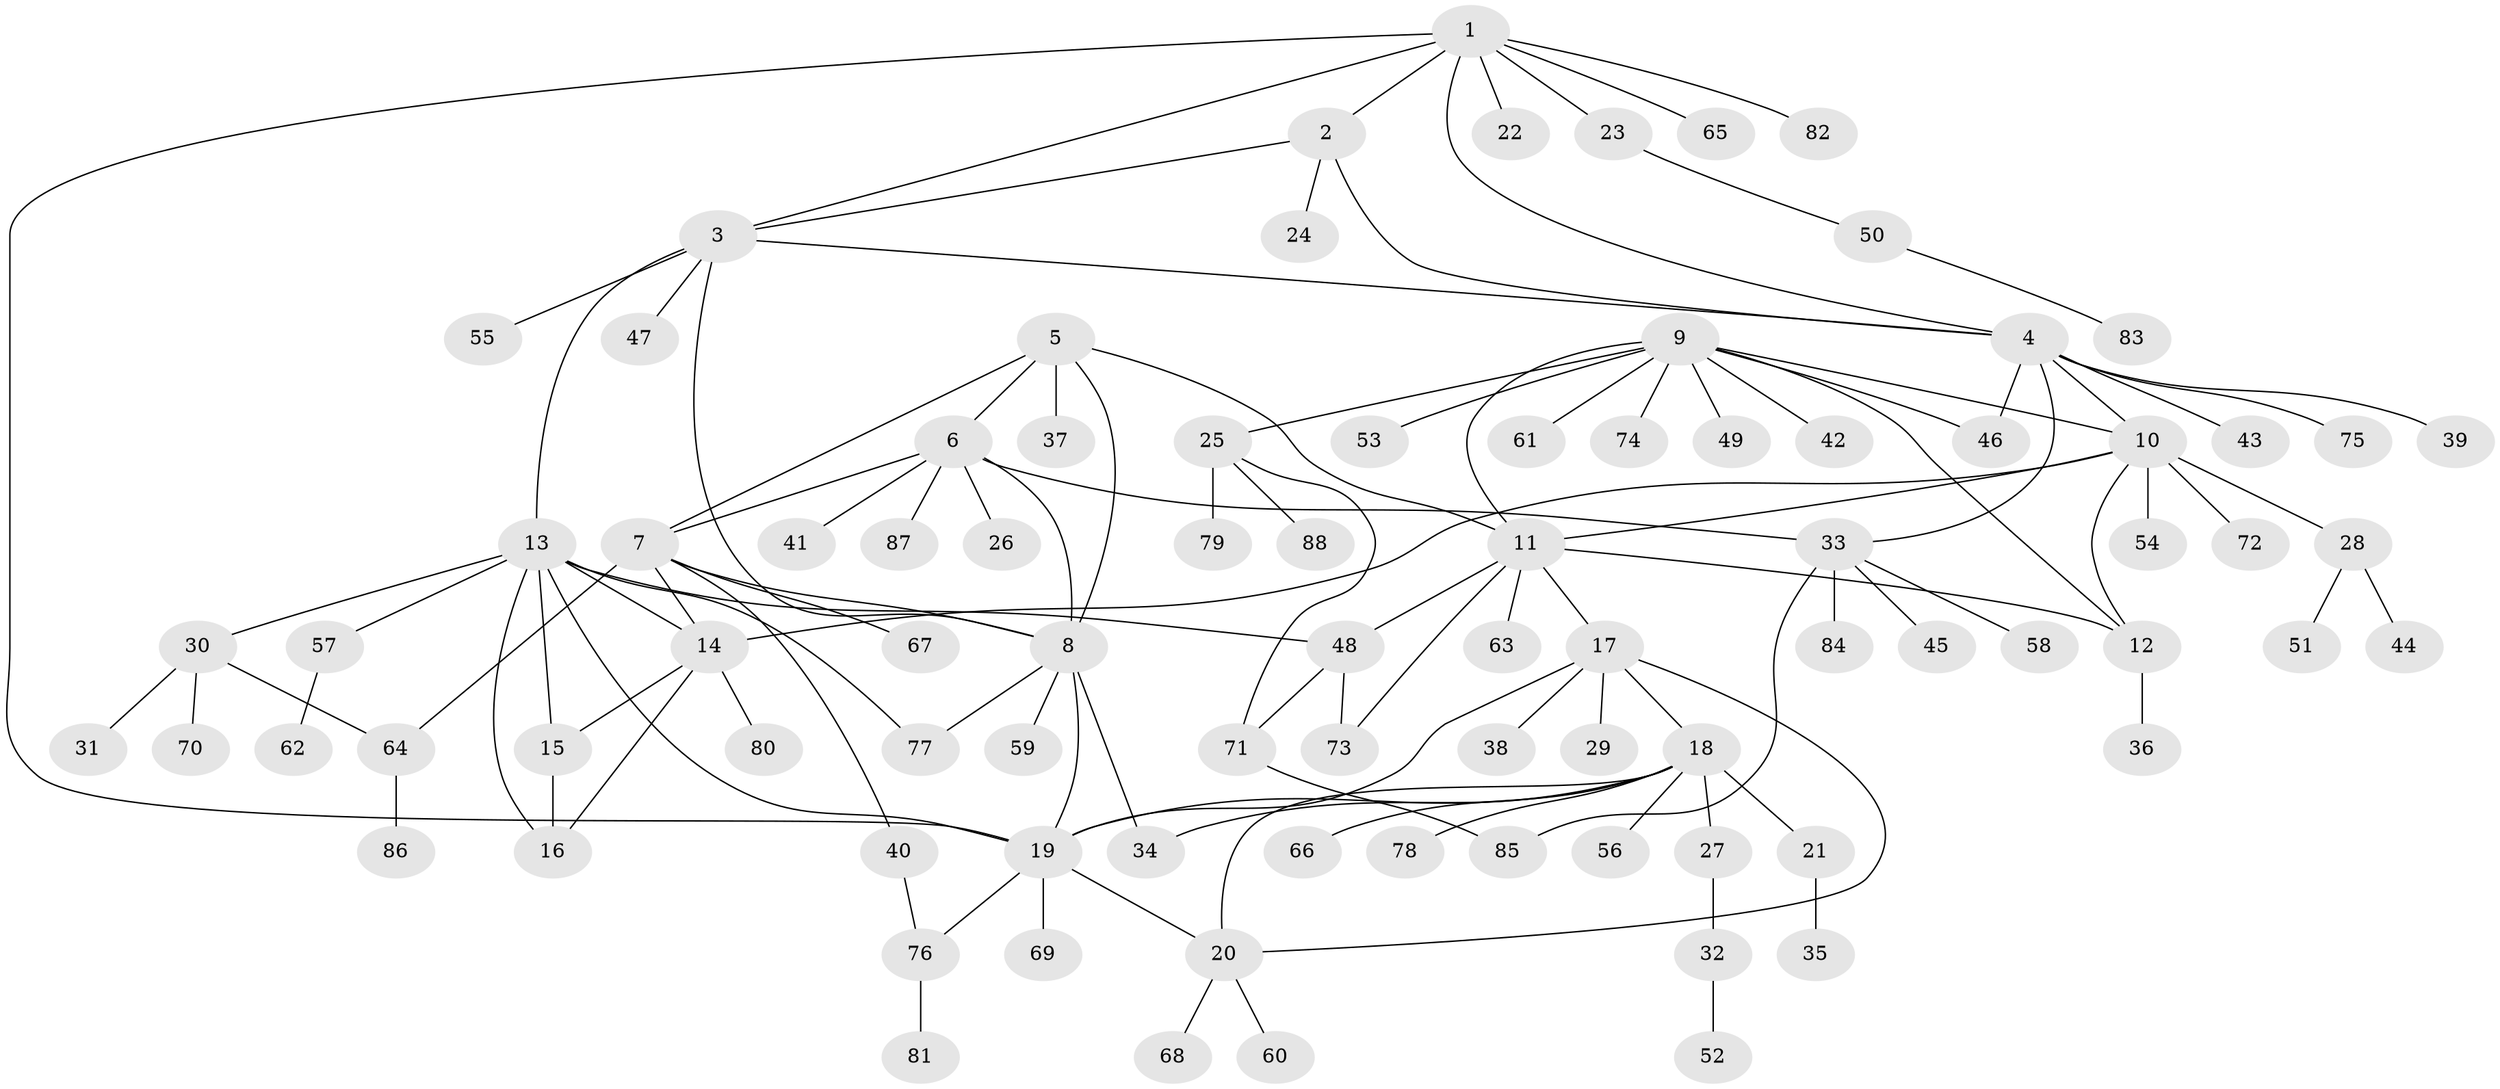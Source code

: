 // Generated by graph-tools (version 1.1) at 2025/37/03/09/25 02:37:12]
// undirected, 88 vertices, 118 edges
graph export_dot {
graph [start="1"]
  node [color=gray90,style=filled];
  1;
  2;
  3;
  4;
  5;
  6;
  7;
  8;
  9;
  10;
  11;
  12;
  13;
  14;
  15;
  16;
  17;
  18;
  19;
  20;
  21;
  22;
  23;
  24;
  25;
  26;
  27;
  28;
  29;
  30;
  31;
  32;
  33;
  34;
  35;
  36;
  37;
  38;
  39;
  40;
  41;
  42;
  43;
  44;
  45;
  46;
  47;
  48;
  49;
  50;
  51;
  52;
  53;
  54;
  55;
  56;
  57;
  58;
  59;
  60;
  61;
  62;
  63;
  64;
  65;
  66;
  67;
  68;
  69;
  70;
  71;
  72;
  73;
  74;
  75;
  76;
  77;
  78;
  79;
  80;
  81;
  82;
  83;
  84;
  85;
  86;
  87;
  88;
  1 -- 2;
  1 -- 3;
  1 -- 4;
  1 -- 19;
  1 -- 22;
  1 -- 23;
  1 -- 65;
  1 -- 82;
  2 -- 3;
  2 -- 4;
  2 -- 24;
  3 -- 4;
  3 -- 8;
  3 -- 13;
  3 -- 47;
  3 -- 55;
  4 -- 10;
  4 -- 33;
  4 -- 39;
  4 -- 43;
  4 -- 46;
  4 -- 75;
  5 -- 6;
  5 -- 7;
  5 -- 8;
  5 -- 11;
  5 -- 37;
  6 -- 7;
  6 -- 8;
  6 -- 26;
  6 -- 33;
  6 -- 41;
  6 -- 87;
  7 -- 8;
  7 -- 14;
  7 -- 40;
  7 -- 64;
  7 -- 67;
  8 -- 19;
  8 -- 34;
  8 -- 59;
  8 -- 77;
  9 -- 10;
  9 -- 11;
  9 -- 12;
  9 -- 25;
  9 -- 42;
  9 -- 46;
  9 -- 49;
  9 -- 53;
  9 -- 61;
  9 -- 74;
  10 -- 11;
  10 -- 12;
  10 -- 14;
  10 -- 28;
  10 -- 54;
  10 -- 72;
  11 -- 12;
  11 -- 17;
  11 -- 48;
  11 -- 63;
  11 -- 73;
  12 -- 36;
  13 -- 14;
  13 -- 15;
  13 -- 16;
  13 -- 19;
  13 -- 30;
  13 -- 48;
  13 -- 57;
  13 -- 77;
  14 -- 15;
  14 -- 16;
  14 -- 80;
  15 -- 16;
  17 -- 18;
  17 -- 19;
  17 -- 20;
  17 -- 29;
  17 -- 38;
  18 -- 19;
  18 -- 20;
  18 -- 21;
  18 -- 27;
  18 -- 34;
  18 -- 56;
  18 -- 66;
  18 -- 78;
  19 -- 20;
  19 -- 69;
  19 -- 76;
  20 -- 60;
  20 -- 68;
  21 -- 35;
  23 -- 50;
  25 -- 71;
  25 -- 79;
  25 -- 88;
  27 -- 32;
  28 -- 44;
  28 -- 51;
  30 -- 31;
  30 -- 64;
  30 -- 70;
  32 -- 52;
  33 -- 45;
  33 -- 58;
  33 -- 84;
  33 -- 85;
  40 -- 76;
  48 -- 71;
  48 -- 73;
  50 -- 83;
  57 -- 62;
  64 -- 86;
  71 -- 85;
  76 -- 81;
}
